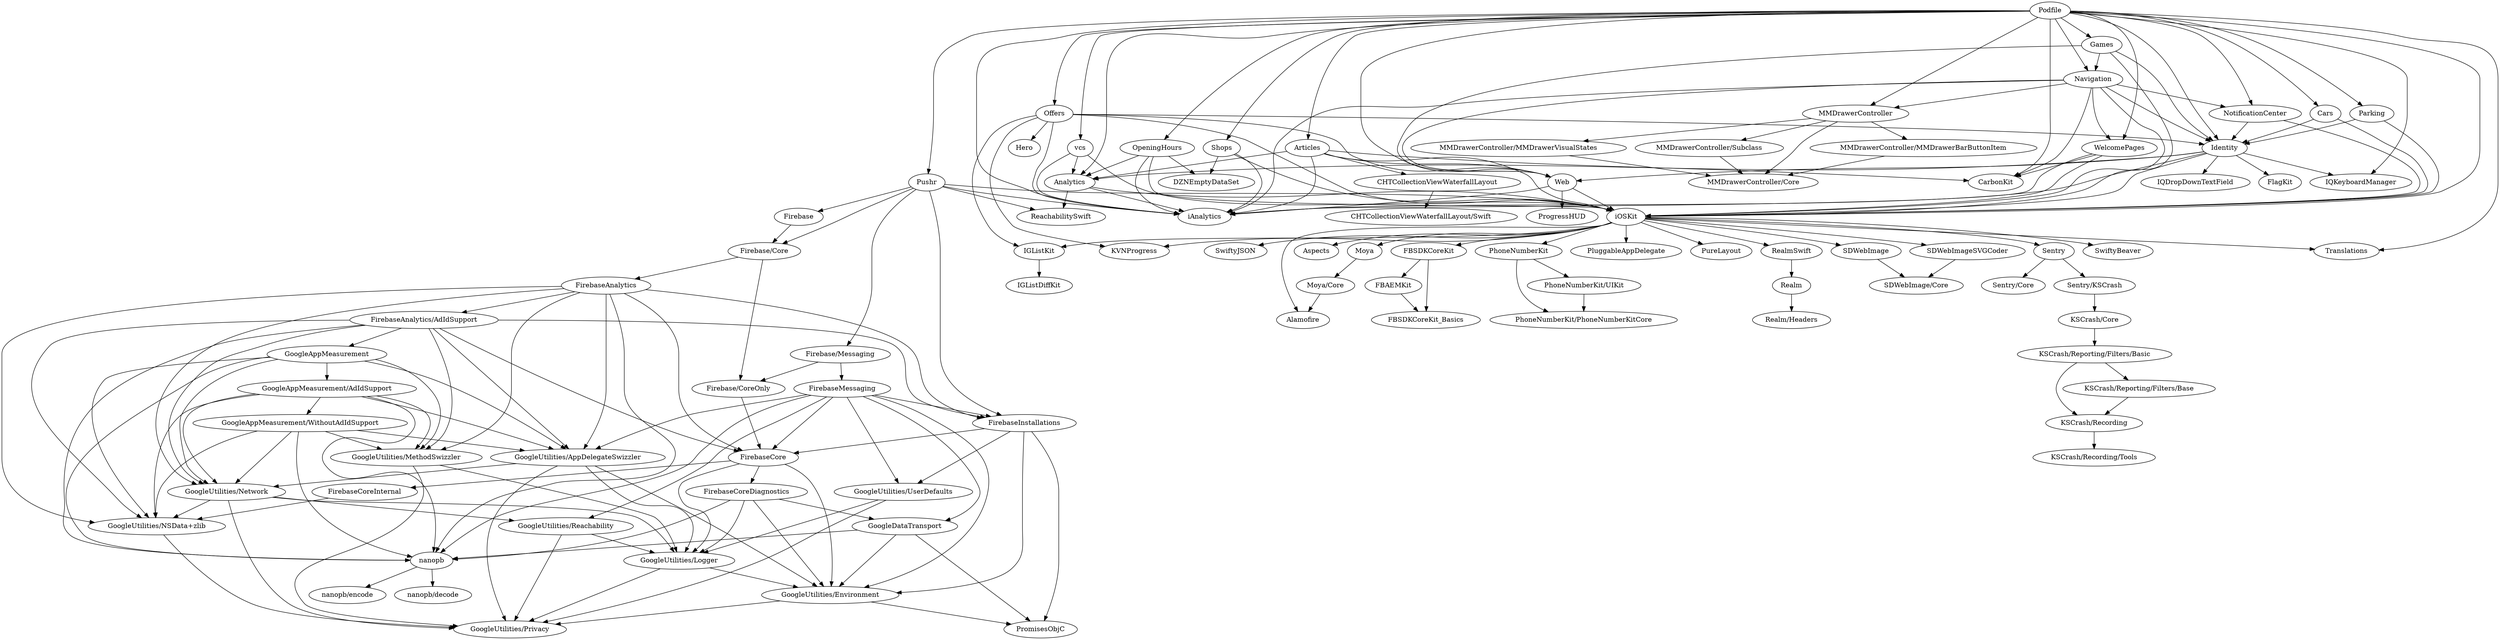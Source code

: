 digraph Podfile {
	graph [bb="0,0,4069.5,1332"];
	node [label="\N"];
	Podfile	[height=0.5,
		label=Podfile,
		pos="2040.5,1314",
		width=1.0426];
	MMDrawerController	[height=0.5,
		label=MMDrawerController,
		pos="1241.5,1098",
		width=2.6064];
	Podfile -> MMDrawerController	[pos="e,1251.3,1116.3 2002.5,1313.5 1880.4,1314.4 1499.4,1313 1390.5,1260 1329.3,1230.2 1280.9,1163.6 1257.3,1126"];
	CarbonKit	[height=0.5,
		label=CarbonKit,
		pos="2165.5,954",
		width=1.3838];
	Podfile -> CarbonKit	[pos="e,2159.2,972.22 2059,1298.1 2086.4,1274.4 2134.5,1225.1 2134.5,1171 2134.5,1171 2134.5,1171 2134.5,1097 2134.5,1056.6 2146.6,1011.3 \
2155.7,982.92"];
	IQKeyboardManager	[height=0.5,
		label=IQKeyboardManager,
		pos="2361.5,954",
		width=2.5069];
	Podfile -> IQKeyboardManager	[pos="e,2370,972.01 2075.6,1307 2166.7,1290.5 2403.5,1241 2403.5,1171 2403.5,1171 2403.5,1171 2403.5,1097 2403.5,1055.7 2386.9,1010.3 \
2374.6,982.22"];
	iOSKit	[height=0.5,
		label=iOSKit,
		pos="1621.5,882",
		width=1.0284];
	Podfile -> iOSKit	[pos="e,1659,882.76 2077.1,1309.1 2182.7,1297 2479.5,1255.3 2479.5,1171 2479.5,1171 2479.5,1171 2479.5,1025 2479.5,984.55 2491.1,962.42 \
2460.5,936 2400.6,884.33 1840.5,882.16 1670.3,882.71"];
	vcs	[height=0.5,
		label=vcs,
		pos="3061.5,1026",
		width=0.75];
	Podfile -> vcs	[pos="e,3062.3,1044.4 2078.4,1313.4 2246.4,1314.9 2917.8,1317 2990.5,1260 3053.6,1210.4 3062.2,1106.2 3062.3,1055.7"];
	Offers	[height=0.5,
		label=Offers,
		pos="667.47,1098",
		width=0.95727];
	Podfile -> Offers	[pos="e,696.71,1107.9 2002.7,1312.3 1896.7,1309.9 1587.6,1299.8 1334.5,1260 1093.2,1222.1 810.46,1141.6 707.52,1111.1"];
	iAnalytics	[height=0.5,
		label=iAnalytics,
		pos="2612.5,882",
		width=1.3553];
	Podfile -> iAnalytics	[pos="e,2659.5,887.38 2078,1311.6 2160.1,1308.1 2361.3,1296.1 2525.5,1260 2646.8,1233.3 2790.5,1295.2 2790.5,1171 2790.5,1171 2790.5,1171 \
2790.5,1097 2790.5,1056.6 2792.7,1044.8 2809.5,1008 2817.8,989.8 2830.1,990.97 2836.5,972 2841.5,956.82 2846.4,948.55 2836.5,936 \
2816.1,910.31 2730,895.79 2670.7,888.67"];
	Analytics	[height=0.5,
		label=Analytics,
		pos="2967.5,954",
		width=1.2843];
	Podfile -> Analytics	[pos="e,2969.3,972.47 2078.3,1312.9 2216.2,1312.2 2691.2,1306.4 2834.5,1260 2905.3,1237 2976.5,1245.5 2976.5,1171 2976.5,1171 2976.5,1171 \
2976.5,1097 2976.5,1057.7 2973,1012.3 2970.4,983.66"];
	Identity	[height=0.5,
		label=Identity,
		pos="1914.5,1026",
		width=1.0994];
	Podfile -> Identity	[pos="e,1921.9,1043.9 2033,1296 2011.9,1248.2 1952.2,1112.5 1926.5,1054.2"];
	WelcomePages	[height=0.5,
		label=WelcomePages,
		pos="2230.5,1026",
		width=1.8956];
	Podfile -> WelcomePages	[pos="e,2228.8,1044.5 2072.4,1304.5 2096.4,1296.6 2128.4,1282.6 2148.5,1260 2201.7,1200.1 2220.9,1103.6 2227.4,1055.8"];
	Web	[height=0.5,
		label=Web,
		pos="1101.5,954",
		width=0.78667];
	Podfile -> Web	[pos="e,1123,966.06 2003,1311.4 1886.7,1306.1 1536.8,1288 1494.5,1260 1388.2,1189.6 1461.4,1081.9 1357.5,1008 1277.1,950.86 1232.8,1000.8 \
1138.5,972 1136.9,971.51 1135.2,970.96 1133.6,970.38"];
	Navigation	[height=0.5,
		label=Navigation,
		pos="1828.5,1170",
		width=1.4406];
	Podfile -> Navigation	[pos="e,1830.5,1188.3 2003.1,1311.3 1963.4,1307.6 1901.2,1296 1862.5,1260 1845.4,1244.2 1836.8,1218.9 1832.6,1199.3"];
	Pushr	[height=0.5,
		label=Pushr,
		pos="3177.5,954",
		width=0.88619];
	Podfile -> Pushr	[pos="e,3171.5,971.81 2078.1,1312.2 2246.8,1308.4 2930.2,1291.2 3020.5,1260 3085.6,1237.5 3147.5,1239.9 3147.5,1171 3147.5,1171 3147.5,\
1171 3147.5,1097 3147.5,1056.5 3159.3,1010.8 3168.1,982.48"];
	Articles	[height=0.5,
		label=Articles,
		pos="1722.5,1026",
		width=1.1137];
	Podfile -> Articles	[pos="e,1690.8,1037.2 2003,1311.2 1952.3,1307.4 1860.6,1295.8 1791.5,1260 1707.7,1216.6 1673.3,1202.4 1635.5,1116 1629.1,1101.3 1627.6,\
1093.9 1635.5,1080 1645.2,1062.6 1663.2,1050.3 1680.3,1041.9"];
	Shops	[height=0.5,
		label=Shops,
		pos="2603.5,1026",
		width=0.92884];
	Podfile -> Shops	[pos="e,2601,1044.4 2078.3,1313.2 2174.9,1312.9 2427.3,1307.5 2493.5,1260 2562.6,1210.3 2589.7,1105.8 2599.1,1055.4"];
	Parking	[height=0.5,
		label=Parking,
		pos="1472.5,1098",
		width=1.0994];
	Podfile -> Parking	[pos="e,1472.6,1116.5 2003,1311.5 1891,1306.5 1563.5,1289.7 1526.5,1260 1486.4,1227.9 1475.8,1164.9 1473.2,1127.9"];
	OpeningHours	[height=0.5,
		label=OpeningHours,
		pos="2883.5,1026",
		width=1.8103];
	Podfile -> OpeningHours	[pos="e,2883.6,1044.4 2078.4,1312.8 2224.5,1311.7 2746.6,1304.6 2804.5,1260 2868.7,1210.5 2881.1,1106.3 2883.2,1055.7"];
	Translations	[height=0.5,
		label=Translations,
		pos="56.469,810",
		width=1.5686];
	Podfile -> Translations	[pos="e,55.053,828.48 2002.9,1312.4 1729,1307.4 49.469,1272.8 49.469,1171 49.469,1171 49.469,1171 49.469,953 49.469,913.69 52.178,868.34 \
54.226,839.67"];
	NotificationCenter	[height=0.5,
		label=NotificationCenter,
		pos="1724.5,1098",
		width=2.2226];
	Podfile -> NotificationCenter	[pos="e,1730.8,1116.3 2003.9,1309.6 1961.2,1304.3 1889.7,1291.2 1836.5,1260 1784.6,1229.6 1751,1164.4 1735.1,1127"];
	Games	[height=0.5,
		label=Games,
		pos="1908.5,1242",
		width=1.0284];
	Podfile -> Games	[pos="e,1932.9,1255.9 2016,1300 1995.4,1289.1 1965.8,1273.4 1942.9,1261.2"];
	Cars	[height=0.5,
		label=Cars,
		pos="2040.5,1098",
		width=0.77245];
	Podfile -> Cars	[pos="e,2040.5,1116.2 2040.5,1295.8 2040.5,1259.1 2040.5,1172.7 2040.5,1127.5"];
	"MMDrawerController/Core"	[height=0.5,
		label="MMDrawerController/Core",
		pos="885.47,954",
		width=3.1751];
	MMDrawerController -> "MMDrawerController/Core"	[pos="e,975.17,965.47 1291.1,1082.3 1309.7,1074.2 1328.8,1061.9 1339.5,1044 1347.7,1030.3 1350.1,1020 1339.5,1008 1339.5,1008 1120,982.38 \
986.24,966.76"];
	"MMDrawerController/MMDrawerBarButtonItem"	[height=0.5,
		label="MMDrawerController/MMDrawerBarButtonItem",
		pos="464.47,1026",
		width=5.4782];
	MMDrawerController -> "MMDrawerController/MMDrawerBarButtonItem"	[pos="e,601.2,1039.3 1157.9,1089.5 1027.6,1077.7 773.94,1054.9 612.2,1040.3"];
	"MMDrawerController/MMDrawerVisualStates"	[height=0.5,
		label="MMDrawerController/MMDrawerVisualStates",
		pos="867.47,1026",
		width=5.2081];
	MMDrawerController -> "MMDrawerController/MMDrawerVisualStates"	[pos="e,950.67,1042.6 1175.9,1084.7 1116.6,1073.6 1028.5,1057.1 961.63,1044.6"];
	"MMDrawerController/Subclass"	[height=0.5,
		label="MMDrawerController/Subclass",
		pos="1201.5,1026",
		width=3.5732];
	MMDrawerController -> "MMDrawerController/Subclass"	[pos="e,1211.2,1044.1 1231.6,1079.7 1227.1,1071.9 1221.8,1062.5 1216.8,1053.8"];
	iOSKit -> Translations	[pos="e,100.37,821.72 1587.1,874.86 1564.1,871.02 1533,866.38 1505.5,864 899.5,811.81 741.55,898.75 137.47,828 129.03,827.01 120.18,825.57 \
111.54,823.95"];
	Alamofire	[height=0.5,
		label=Alamofire,
		pos="1385.5,666",
		width=1.3696];
	iOSKit -> Alamofire	[pos="e,1349.5,678.77 1586.5,875.58 1563.5,872.1 1532.7,867.56 1505.5,864 1436,854.92 1239.1,880.26 1192.5,828 1138.3,767.2 1265.7,709.47 \
1338.7,682.65"];
	Aspects	[height=0.5,
		label=Aspects,
		pos="1614.5,810",
		width=1.1137];
	iOSKit -> Aspects	[pos="e,1616.2,828.1 1619.7,863.7 1619,856.41 1618.1,847.73 1617.3,839.54"];
	FBSDKCoreKit	[height=0.5,
		label=FBSDKCoreKit,
		pos="801.47,810",
		width=1.9525];
	iOSKit -> FBSDKCoreKit	[pos="e,851.41,822.97 1586.8,875.1 1563.8,871.39 1532.9,866.8 1505.5,864 1228.7,835.8 1156.2,865.38 880.47,828 874.56,827.2 868.44,826.2 \
862.33,825.08"];
	IGListKit	[height=0.5,
		label=IGListKit,
		pos="344.47,810",
		width=1.2985];
	iOSKit -> IGListKit	[pos="e,390.14,814.2 1586.8,874.95 1563.8,871.17 1532.9,866.56 1505.5,864 1110.4,827.18 1009.7,848.51 613.47,828 540.33,824.21 456.07,\
818.7 401.63,814.99"];
	KVNProgress	[height=0.5,
		label=KVNProgress,
		pos="209.47,810",
		width=1.7392];
	iOSKit -> KVNProgress	[pos="e,256.02,822.49 1587.1,874.89 1564.1,871.07 1533,866.42 1505.5,864 966.42,816.69 825.65,893.19 288.47,828 281.52,827.16 274.29,826 \
267.13,824.68"];
	Moya	[height=0.5,
		label=Moya,
		pos="1705.5,810",
		width=0.91462];
	iOSKit -> Moya	[pos="e,1688,825.58 1639.3,866.15 1650.9,856.44 1666.4,843.58 1679.4,832.72"];
	PhoneNumberKit	[height=0.5,
		label=PhoneNumberKit,
		pos="2168.5,810",
		width=2.1231];
	iOSKit -> PhoneNumberKit	[pos="e,2113.3,822.73 1657.8,877.86 1736,870.9 1925.8,852.77 2083.5,828 2089.5,827.05 2095.8,825.98 2102,824.84"];
	PluggableAppDelegate	[height=0.5,
		label=PluggableAppDelegate,
		pos="1852.5,810",
		width=2.6775];
	iOSKit -> PluggableAppDelegate	[pos="e,1803.5,825.84 1652.1,871.7 1687.9,860.88 1747.7,842.75 1792.7,829.12"];
	PureLayout	[height=0.5,
		label=PureLayout,
		pos="2020.5,810",
		width=1.4975];
	iOSKit -> PureLayout	[pos="e,1980.6,822.44 1657,876.67 1718.6,868.88 1848.9,851.14 1957.5,828 1961.5,827.15 1965.6,826.2 1969.7,825.19"];
	RealmSwift	[height=0.5,
		label=RealmSwift,
		pos="2318.5,810",
		width=1.5402];
	iOSKit -> RealmSwift	[pos="e,2278.1,822.7 1658.4,880.12 1756.2,877.31 2029.6,866.36 2253.5,828 2257.9,827.25 2262.4,826.34 2266.9,825.34"];
	SDWebImage	[height=0.5,
		label=SDWebImage,
		pos="1492.5,810",
		width=1.7676];
	iOSKit -> SDWebImage	[pos="e,1520.8,826.37 1597.5,868 1578.8,857.83 1552.3,843.49 1530.7,831.73"];
	SDWebImageSVGCoder	[height=0.5,
		label=SDWebImageSVGCoder,
		pos="1306.5,810",
		width=2.905];
	iOSKit -> SDWebImageSVGCoder	[pos="e,1368.8,824.86 1588.4,873.64 1539.2,862.72 1445.8,841.96 1380,827.33"];
	Sentry	[height=0.5,
		label=Sentry,
		pos="657.47,810",
		width=0.97149];
	iOSKit -> Sentry	[pos="e,686.97,820.11 1586.8,875 1563.8,871.24 1532.9,866.64 1505.5,864 1158.7,830.7 1066.9,880.36 722.47,828 714.47,826.78 706.04,824.98 \
698,823"];
	SwiftyBeaver	[height=0.5,
		label=SwiftyBeaver,
		pos="951.47,810",
		width=1.7108];
	iOSKit -> SwiftyBeaver	[pos="e,995.94,822.8 1586.8,875.26 1563.8,871.61 1532.9,867.03 1505.5,864 1291.5,840.38 1235.2,861.17 1022.5,828 1017.5,827.22 1012.3,\
826.27 1007.2,825.22"];
	SwiftyJSON	[height=0.5,
		label=SwiftyJSON,
		pos="1088.5,810",
		width=1.597];
	iOSKit -> SwiftyJSON	[pos="e,1131.5,822.25 1586.5,875.49 1563.5,871.96 1532.7,867.41 1505.5,864 1352.1,844.79 1311.9,854.06 1159.5,828 1153.9,827.05 1148.1,\
825.92 1142.4,824.69"];
	vcs -> iOSKit	[pos="e,1658.7,883.3 3059.4,1007.8 3055.8,986.89 3046.5,952.33 3022.5,936 2965.5,897.18 1911,885.55 1670.2,883.4"];
	vcs -> iAnalytics	[pos="e,2660.8,884.74 3075.1,1010 3090.9,990.75 3112.5,957.28 3093.5,936 3065.8,905.12 2794.9,890.35 2672.2,885.21"];
	vcs -> Analytics	[pos="e,2988,970.3 3043.8,1011.8 3030.7,1002.1 3012.5,988.5 2997.1,977.08"];
	Offers -> iOSKit	[pos="e,1586.8,888.98 633,1095.1 538.92,1089.6 283.11,1072 258.47,1044 247.91,1032 247.99,1020.1 258.47,1008 340.12,913.85 1381.4,912.07 \
1505.5,900 1528.6,897.75 1554.2,894.12 1575.5,890.79"];
	Offers -> iAnalytics	[pos="e,2563.8,884.28 702.3,1097.1 804.11,1096.7 1109.7,1091.5 1357.5,1044 1516.1,1013.6 1545.6,964.92 1704.5,936 1868.1,906.22 2377.2,\
889.57 2552.5,884.6"];
	Offers -> Identity	[pos="e,1876.9,1032.2 702.11,1095.7 865.02,1089.3 1556.1,1061.9 1771.5,1044 1802.9,1041.4 1838,1037.2 1865.6,1033.7"];
	Offers -> Web	[pos="e,1123,966.01 701.85,1095.6 835.94,1089.8 1317.6,1067.7 1339.5,1044 1350.3,1032.2 1349.7,1020.3 1339.5,1008 1281.2,938.4 1225.1,\
999.16 1138.5,972 1136.9,971.5 1135.2,970.94 1133.6,970.35"];
	Hero	[height=0.5,
		label=Hero,
		pos="182.47,1026",
		width=0.8151];
	Offers -> Hero	[pos="e,205.77,1037.5 632.82,1095.9 557.56,1092.7 374,1081.6 225.47,1044 222.51,1043.3 219.48,1042.3 216.46,1041.4"];
	Offers -> IGListKit	[pos="e,316.39,824.74 632.89,1096.1 521.48,1093 177.25,1080.3 144.47,1044 74.057,966.09 230.42,870.12 306.26,830.02"];
	Offers -> KVNProgress	[pos="e,193.23,827.57 632.72,1096.3 518.15,1093.5 157.74,1081.8 123.47,1044 67.806,982.65 144.12,882.16 185.68,835.82"];
	Analytics -> iOSKit	[pos="e,1658.9,882.83 2927.1,944.79 2909.5,941.52 2888.5,938.05 2869.5,936 2404.6,886.03 1837.7,882.63 1670.2,882.81"];
	Analytics -> iAnalytics	[pos="e,2657.2,889.64 2931.8,942.26 2923.8,940.04 2915.4,937.83 2907.5,936 2824.8,916.92 2727.8,900.65 2668.3,891.35"];
	ReachabilitySwift	[height=0.5,
		label=ReachabilitySwift,
		pos="3003.5,882",
		width=2.1515];
	Analytics -> ReachabilitySwift	[pos="e,2994.6,900.28 2976.2,936.05 2980.1,928.35 2984.9,919.03 2989.4,910.36"];
	Identity -> IQKeyboardManager	[pos="e,2292,965.88 1951.4,1019.2 2023.3,1008 2183.2,982.92 2280.7,967.64"];
	Identity -> iOSKit	[pos="e,1637.9,898.56 1881.1,1016 1826.1,1001.1 1722.3,972.98 1720.5,972 1712,967.38 1672.5,930.94 1646,906.15"];
	Identity -> iAnalytics	[pos="e,2563.3,882.7 1941.7,1012.7 1965.2,1002 2000.2,986.1 2030.5,972 2064.4,956.23 2070.5,946.09 2106.5,936 2263,892.12 2455.9,883.94 \
2552.1,882.81"];
	Identity -> Analytics	[pos="e,2924.8,961.38 1953.4,1022 2000.7,1018.4 2082.9,1012.4 2153.5,1008 2456.9,989.22 2533.7,999.58 2836.5,972 2861.9,969.68 2890,966.17 \
2913.6,962.94"];
	Identity -> Web	[pos="e,1122.5,966.3 1876.9,1019.9 1848.1,1016.1 1807.3,1011.1 1771.5,1008 1490.8,983.36 1411.9,1040 1138.5,972 1136.7,971.56 1134.9,971.04 \
1133.2,970.46"];
	FlagKit	[height=0.5,
		label=FlagKit,
		pos="1768.5,954",
		width=1.0852];
	Identity -> FlagKit	[pos="e,1794.7,967.58 1888,1012.3 1864.8,1001.2 1830.7,984.84 1804.9,972.45"];
	IQDropDownTextField	[height=0.5,
		label=IQDropDownTextField,
		pos="1923.5,954",
		width=2.7202];
	Identity -> IQDropDownTextField	[pos="e,1921.3,972.1 1916.7,1007.7 1917.6,1000.3 1918.8,991.52 1919.8,983.25"];
	WelcomePages -> CarbonKit	[pos="e,2180.6,971.31 2214.7,1008.1 2206.8,999.5 2197,988.97 2188.3,979.56"];
	WelcomePages -> iOSKit	[pos="e,1658.6,883.52 2235.2,1007.6 2239.5,987.49 2242.8,954.69 2224.5,936 2185.9,896.66 1806.1,886.21 1669.8,883.71"];
	WelcomePages -> iAnalytics	[pos="e,2590.9,898.5 2289.1,1016.5 2336.5,1008.5 2404.3,994.31 2460.5,972 2504.9,954.35 2551.7,925.07 2581.5,904.94"];
	Web -> iOSKit	[pos="e,1586.5,888.57 1122.9,941.69 1127.9,939.47 1133.3,937.4 1138.5,936 1296.7,893.2 1342.8,919.89 1505.5,900 1528.5,897.19 1554,893.51 \
1575.2,890.3"];
	Web -> iAnalytics	[pos="e,2563.5,883.62 1122.5,941.62 1127.6,939.35 1133.1,937.27 1138.5,936 1277.3,903 2292.3,887.28 2552,883.77"];
	ProgressHUD	[height=0.5,
		label=ProgressHUD,
		pos="1073.5,882",
		width=1.7392];
	Web -> ProgressHUD	[pos="e,1080.4,900.28 1094.7,936.05 1091.7,928.52 1088,919.44 1084.6,910.94"];
	Navigation -> MMDrawerController	[pos="e,1319.5,1108.3 1779.9,1163.2 1681.3,1151.5 1456.4,1124.6 1330.7,1109.6"];
	Navigation -> CarbonKit	[pos="e,2149.4,971.11 1877.8,1164 1941.5,1156.7 2047.8,1141 2077.5,1116 2117,1082.7 2093.8,1052.3 2120.5,1008 2126.5,998.02 2134.3,988.03 \
2141.8,979.46"];
	Navigation -> iOSKit	[pos="e,1622.2,900.2 1827.4,1151.8 1825.9,1133.5 1822.2,1104 1813.5,1080 1800.9,1045.2 1800.6,1030.9 1771.5,1008 1727,973.12 1689.8,1011.6 \
1649.5,972 1633.3,956.11 1626.4,931 1623.5,911.49"];
	Navigation -> iAnalytics	[pos="e,2597,899.29 1878.4,1164.4 1943,1157.6 2058.7,1142.8 2154.5,1116 2318.4,1070.1 2364.2,1060.8 2509.5,972 2539.3,953.74 2569.1,926.82 \
2588.9,907.38"];
	Navigation -> Identity	[pos="e,1904.3,1043.7 1838.8,1151.9 1853.6,1127.4 1881,1082.3 1898.4,1053.5"];
	Navigation -> WelcomePages	[pos="e,2213.4,1043.7 1879.6,1166.3 1937.7,1161.7 2034.4,1149.3 2110.5,1116 2146.6,1100.2 2182.1,1071.9 2205,1051.4"];
	Navigation -> Web	[pos="e,1122.5,966.21 1777,1167.2 1734.3,1163.1 1674.4,1150.9 1635.5,1116 1597,1081.5 1634,1038.7 1592.5,1008 1511,947.93 1236.4,997.52 \
1138.5,972 1136.7,971.54 1134.9,971.01 1133.2,970.42"];
	Navigation -> NotificationCenter	[pos="e,1748.9,1115.5 1805.4,1153.5 1791.5,1144.1 1773.6,1132.1 1758.2,1121.7"];
	Pushr -> iOSKit	[pos="e,1658.7,883.51 3148.5,945.92 3132.4,942.29 3111.9,938.19 3093.5,936 2808.4,902.26 1891.4,886.94 1669.9,883.68"];
	Pushr -> iAnalytics	[pos="e,2661.4,883.9 3152.5,942.48 3145.8,940 3138.4,937.62 3131.5,936 2968.5,898.2 2770.4,887.35 2672.8,884.25"];
	Pushr -> ReachabilitySwift	[pos="e,3041,898.1 3152.2,942.82 3125.9,932.26 3084.2,915.49 3051.7,902.39"];
	Firebase	[height=0.5,
		label=Firebase,
		pos="3177.5,882",
		width=1.1705];
	Pushr -> Firebase	[pos="e,3177.5,900.1 3177.5,935.7 3177.5,928.41 3177.5,919.73 3177.5,911.54"];
	"Firebase/Core"	[height=0.5,
		label="Firebase/Core",
		pos="3247.5,810",
		width=1.7392];
	Pushr -> "Firebase/Core"	[pos="e,3246.6,828.36 3195.5,938.88 3206.6,929.13 3220.4,915.22 3228.5,900 3238.4,881.32 3243.1,857.83 3245.4,839.68"];
	"Firebase/Messaging"	[height=0.5,
		label="Firebase/Messaging",
		pos="3701.5,594",
		width=2.3647];
	Pushr -> "Firebase/Messaging"	[pos="e,3738.8,610.47 3209.6,953.19 3343.7,953.11 3852.5,944.08 3852.5,811 3852.5,811 3852.5,811 3852.5,737 3852.5,679.36 3793.4,638.27 \
3749.1,615.57"];
	FirebaseInstallations	[height=0.5,
		label=FirebaseInstallations,
		pos="3890.5,450",
		width=2.4216];
	Pushr -> FirebaseInstallations	[pos="e,3890.5,468.49 3209.7,953.09 3321.7,952.99 3692.8,948.87 3799.5,900 3850.9,876.43 3890.5,867.57 3890.5,811 3890.5,811 3890.5,811 \
3890.5,593 3890.5,553.74 3890.5,508.38 3890.5,479.69"];
	Articles -> CarbonKit	[pos="e,2120.5,962.1 1759.9,1019.1 1837.7,1006.8 2017.4,978.39 2109.3,963.88"];
	Articles -> iOSKit	[pos="e,1603.4,897.81 1690.7,1014.7 1648,1000.8 1577,977.01 1573.5,972 1558.5,950.73 1576.9,924.24 1595.2,905.71"];
	Articles -> iAnalytics	[pos="e,2563.8,884.06 1715.8,1008.1 1709.2,988.09 1702.5,955.12 1720.5,936 1749,905.71 2356.6,888.96 2552.3,884.33"];
	Articles -> Analytics	[pos="e,2924.8,961.55 1760.3,1019.6 1789.1,1015.8 1829.7,1010.8 1865.5,1008 2296,974.48 2406.1,1007.8 2836.5,972 2861.9,969.88 2890,966.39 \
2913.6,963.13"];
	Articles -> Web	[pos="e,1122.5,966.23 1686.8,1017.5 1669.8,1014.1 1649.2,1010.4 1630.5,1008 1413,980.04 1350.8,1026.6 1138.5,972 1136.7,971.55 1134.9,\
971.02 1133.2,970.43"];
	CHTCollectionViewWaterfallLayout	[height=0.5,
		label=CHTCollectionViewWaterfallLayout,
		pos="1296.5,954",
		width=4.1276];
	Articles -> CHTCollectionViewWaterfallLayout	[pos="e,1386.6,968.67 1686.2,1018.1 1669.3,1014.9 1648.9,1011.2 1630.5,1008 1552.5,994.62 1464.1,980.64 1397.9,970.41"];
	Shops -> iOSKit	[pos="e,1658.6,883.92 2590.1,1009.3 2571.1,988.26 2534,951.74 2493.5,936 2416.7,906.17 1842.1,888.8 1670,884.22"];
	Shops -> iAnalytics	[pos="e,2611.6,900.4 2604.9,1007.8 2605.7,997.45 2606.7,983.97 2607.5,972 2608.8,951.9 2610.1,929.22 2611,911.79"];
	DZNEmptyDataSet	[height=0.5,
		label=DZNEmptyDataSet,
		pos="2743.5,954",
		width=2.3363];
	Shops -> DZNEmptyDataSet	[pos="e,2711.3,971.07 2627.5,1013 2647.8,1002.8 2677.2,988.13 2701.4,976.06"];
	Parking -> iOSKit	[pos="e,1586.5,888.72 1457.5,1081 1437.1,1060.2 1398.3,1024.8 1357.5,1008 1233.5,956.96 973.59,1034.6 1064.5,936 1097.8,899.85 1456.6,\
905.57 1505.5,900 1528.5,897.37 1554,893.72 1575.2,890.47"];
	Parking -> Identity	[pos="e,1877.3,1032.9 1509.4,1091.2 1589.1,1078.5 1777.2,1048.7 1866.2,1034.6"];
	OpeningHours -> iOSKit	[pos="e,1658.8,883.59 2879.8,1007.7 2874.4,986.72 2861.9,952.07 2836.5,936 2786.4,904.33 1890.8,887.46 1670.2,883.78"];
	OpeningHours -> iAnalytics	[pos="e,2660.5,885.7 2942.4,1018.1 2971.7,1011.4 3004.4,998.16 3022.5,972 3031.5,958.82 3033,948.02 3022.5,936 2999.7,910.09 2779.9,893.21 \
2671.9,886.4"];
	OpeningHours -> Analytics	[pos="e,2948.6,970.75 2903.4,1008.4 2914.3,999.33 2928,987.93 2939.9,978"];
	OpeningHours -> DZNEmptyDataSet	[pos="e,2775.2,970.89 2853.1,1009.8 2833.3,999.93 2807.3,986.9 2785.5,976.03"];
	NotificationCenter -> iOSKit	[pos="e,1599.3,896.75 1709,1079.9 1691.2,1060.8 1660.6,1029.9 1630.5,1008 1603.4,988.35 1581.5,1000.7 1564.5,972 1556.3,958.24 1558.1,\
950.67 1564.5,936 1570,923.35 1580.2,912.36 1590.4,903.72"];
	NotificationCenter -> Identity	[pos="e,1884.5,1038 1764.8,1082.2 1797,1070.3 1841.9,1053.7 1874.1,1041.9"];
	Games -> iOSKit	[pos="e,1630.1,899.64 1906.6,1223.8 1904.1,1205.4 1899.1,1175.9 1889.5,1152 1861.4,1082.2 1860.3,1053.6 1800.5,1008 1755.2,973.48 1722.9,\
1006.3 1677.5,972 1666.2,963.46 1648,932.55 1635.4,909.55"];
	Games -> Identity	[pos="e,1917.7,1044.1 1914.1,1224 1917.3,1213.7 1920.9,1200.3 1922.5,1188 1928.7,1140.4 1926.1,1127.9 1922.5,1080 1921.9,1072 1920.8,1063.4 \
1919.6,1055.4"];
	Games -> Web	[pos="e,1123,966.16 1879.1,1230.7 1850.4,1220.4 1805.6,1204 1767.5,1188 1697.4,1158.6 1680.8,1149.2 1612.5,1116 1517.4,1069.7 1501.4,1039.6 \
1400.5,1008 1288.3,972.83 1251.3,1004.9 1138.5,972 1136.9,971.53 1135.2,971 1133.6,970.43"];
	Games -> Navigation	[pos="e,1846.9,1187.1 1891.1,1225.8 1880.7,1216.7 1867.3,1204.9 1855.5,1194.7"];
	Cars -> iOSKit	[pos="e,1658.3,885.13 2045.6,1080 2054.3,1047.3 2067.5,975.58 2030.5,936 2006.1,909.97 1772.3,892.38 1669.5,885.84"];
	Cars -> Identity	[pos="e,1938.9,1040.6 2019.9,1085.6 2000.7,1074.9 1971.6,1058.7 1948.8,1046.1"];
	"CHTCollectionViewWaterfallLayout/Swift"	[height=0.5,
		label="CHTCollectionViewWaterfallLayout/Swift",
		pos="1325.5,882",
		width=4.7532];
	CHTCollectionViewWaterfallLayout -> "CHTCollectionViewWaterfallLayout/Swift"	[pos="e,1318.4,900.1 1303.6,935.7 1306.8,928.15 1310.5,919.12 1314,910.68"];
	FBAEMKit	[height=0.5,
		label=FBAEMKit,
		pos="801.47,738",
		width=1.5259];
	FBSDKCoreKit_Basics	[height=0.5,
		label=FBSDKCoreKit_Basics,
		pos="862.47,666",
		width=2.7486];
	FBAEMKit -> FBSDKCoreKit_Basics	[pos="e,847.69,683.96 815.93,720.41 823.19,712.08 832.15,701.8 840.26,692.49"];
	FBSDKCoreKit -> FBAEMKit	[pos="e,801.47,756.1 801.47,791.7 801.47,784.41 801.47,775.73 801.47,767.54"];
	FBSDKCoreKit -> FBSDKCoreKit_Basics	[pos="e,867.53,684.33 830.23,793.28 843.58,784.29 858.1,771.67 865.47,756 874.32,737.18 873.04,713.56 869.83,695.38"];
	Firebase -> "Firebase/Core"	[pos="e,3230.7,827.8 3193.4,865.12 3202.1,856.42 3213,845.45 3222.8,835.66"];
	"Firebase/CoreOnly"	[height=0.5,
		label="Firebase/CoreOnly",
		pos="3521.5,522",
		width=2.251];
	"Firebase/Core" -> "Firebase/CoreOnly"	[pos="e,3513.9,540.36 3274.3,793.48 3291.5,783.27 3314.1,769.38 3333.5,756 3376.4,726.25 3391.9,723.21 3426.5,684 3463.3,642.26 3493.4,\
584.22 3509.3,550.43"];
	FirebaseAnalytics	[height=0.5,
		label=FirebaseAnalytics,
		pos="3247.5,738",
		width=2.1515];
	"Firebase/Core" -> FirebaseAnalytics	[pos="e,3247.5,756.1 3247.5,791.7 3247.5,784.41 3247.5,775.73 3247.5,767.54"];
	FirebaseCore	[height=0.5,
		label=FirebaseCore,
		pos="3606.5,378",
		width=1.6681];
	"Firebase/CoreOnly" -> FirebaseCore	[pos="e,3596.2,396.19 3531.7,503.87 3546.3,479.56 3573.1,434.82 3590.3,406.01"];
	FirebaseAnalytics -> FirebaseCore	[pos="e,3562,390.26 3288.7,722.34 3337.6,702 3412.5,660.19 3412.5,595 3412.5,595 3412.5,595 3412.5,521 3412.5,451.79 3493.9,412.66 3551.2,\
393.68"];
	"FirebaseAnalytics/AdIdSupport"	[height=0.5,
		label="FirebaseAnalytics/AdIdSupport",
		pos="3104.5,666",
		width=3.559];
	FirebaseAnalytics -> "FirebaseAnalytics/AdIdSupport"	[pos="e,3138.7,683.76 3215.4,721.29 3195.8,711.7 3170.4,699.29 3148.9,688.75"];
	FirebaseAnalytics -> FirebaseInstallations	[pos="e,3885.3,468.24 3317.2,729.82 3452.6,714.6 3744.9,675.23 3821.5,612 3842.8,594.38 3868.7,520.47 3881.8,479.19"];
	"GoogleUtilities/AppDelegateSwizzler"	[height=0.5,
		label="GoogleUtilities/AppDelegateSwizzler",
		pos="3057.5,378",
		width=4.1987];
	FirebaseAnalytics -> "GoogleUtilities/AppDelegateSwizzler"	[pos="e,3074.6,396.26 3248.8,719.79 3249.7,701.49 3249.4,671.96 3241.5,648 3208.1,547.03 3124.5,449.31 3082.5,404.5"];
	"GoogleUtilities/MethodSwizzler"	[height=0.5,
		label="GoogleUtilities/MethodSwizzler",
		pos="3358.5,378",
		width=3.6585];
	FirebaseAnalytics -> "GoogleUtilities/MethodSwizzler"	[pos="e,3345.7,396.38 3258,719.79 3273,693.77 3298.5,642.41 3298.5,595 3298.5,595 3298.5,595 3298.5,521 3298.5,478.1 3322,433.24 3339.6,\
405.7"];
	"GoogleUtilities/Network"	[height=0.5,
		label="GoogleUtilities/Network",
		pos="2801.5,306",
		width=2.8481];
	FirebaseAnalytics -> "GoogleUtilities/Network"	[pos="e,2808.5,324.13 3173.5,732.2 3100.5,725.9 2996,712.16 2967.5,684 2886.2,603.71 2983.1,524.86 2916.5,432 2897.9,406.11 2877.1,418.41 \
2854.5,396 2836.6,378.35 2822.5,353.48 2813.3,334.52"];
	"GoogleUtilities/NSData+zlib"	[height=0.5,
		label="GoogleUtilities/NSData+zlib",
		pos="2523.5,234",
		width=3.3031];
	FirebaseAnalytics -> "GoogleUtilities/NSData+zlib"	[pos="e,2422.7,243.87 3170.7,734.8 2927,726.81 2186.5,694.37 2186.5,595 2186.5,595 2186.5,595 2186.5,521 2186.5,402.63 2221.8,360.32 2315.5,\
288 2343.1,266.68 2378.3,253.87 2411.9,246.19"];
	nanopb	[height=0.5,
		label=nanopb,
		pos="2357.5,162",
		width=1.0568];
	FirebaseAnalytics -> nanopb	[pos="e,2323,169.83 3170.6,735.28 2955.5,730.12 2357.1,713.27 2273.5,684 2209.1,661.48 2148.5,663.2 2148.5,595 2148.5,595 2148.5,595 2148.5,\
305 2148.5,226.54 2250.5,188.4 2312,172.54"];
	FirebaseCoreDiagnostics	[height=0.5,
		label=FirebaseCoreDiagnostics,
		pos="3529.5,306",
		width=2.8766];
	FirebaseCore -> FirebaseCoreDiagnostics	[pos="e,3548.1,323.96 3588.2,360.41 3578.8,351.82 3567,341.16 3556.6,331.63"];
	FirebaseCoreInternal	[height=0.5,
		label=FirebaseCoreInternal,
		pos="3010.5,306",
		width=2.4643];
	FirebaseCore -> FirebaseCoreInternal	[pos="e,3089.8,314.38 3555.1,368.31 3537.5,365.47 3517.6,362.43 3499.5,360 3360.9,341.49 3199.5,324.97 3101.2,315.47"];
	"GoogleUtilities/Environment"	[height=0.5,
		label="GoogleUtilities/Environment",
		pos="3558.5,90",
		width=3.3031];
	FirebaseCore -> "GoogleUtilities/Environment"	[pos="e,3555.7,108.24 3622.2,360.24 3637.4,341.82 3656.4,311.69 3642.5,288 3625.7,259.55 3595.9,279.42 3577.5,252 3550.7,212.07 3551.2,\
153.73 3554.5,119.33"];
	"GoogleUtilities/Logger"	[height=0.5,
		label="GoogleUtilities/Logger",
		pos="3277.5,162",
		width=2.6917];
	FirebaseCore -> "GoogleUtilities/Logger"	[pos="e,3291.3,180.14 3561.2,365.83 3509,352.73 3428.8,331.82 3416.5,324 3401.8,314.69 3333.6,232.06 3298.5,188.94"];
	"Firebase/Messaging" -> "Firebase/CoreOnly"	[pos="e,3560.6,538.21 3662,577.64 3635.3,567.25 3599.8,553.46 3571.2,542.33"];
	FirebaseMessaging	[height=0.5,
		label=FirebaseMessaging,
		pos="3703.5,522",
		width=2.2937];
	"Firebase/Messaging" -> FirebaseMessaging	[pos="e,3703,540.1 3702,575.7 3702.2,568.41 3702.4,559.73 3702.7,551.54"];
	FirebaseMessaging -> FirebaseCore	[pos="e,3617.9,395.75 3691.8,503.87 3675,479.33 3644,433.94 3624.3,405.17"];
	FirebaseMessaging -> FirebaseInstallations	[pos="e,3849.8,466.23 3743.6,505.98 3771.5,495.54 3808.9,481.52 3839,470.25"];
	FirebaseMessaging -> "GoogleUtilities/AppDelegateSwizzler"	[pos="e,3127.4,394.37 3646.7,508.52 3531.7,483.25 3270.9,425.92 3138.3,396.76"];
	FirebaseMessaging -> nanopb	[pos="e,2364.2,179.91 3645.3,508.88 3634.1,506.94 3622.5,505.19 3611.5,504 3550.6,497.42 2561.4,500.48 2509.5,468 2463.5,439.22 2418.8,\
301 2395.5,252 2385.8,231.62 2375.8,208.12 2368.5,190.39"];
	FirebaseMessaging -> "GoogleUtilities/Environment"	[pos="e,3616.4,106.12 3706.7,503.73 3715.5,456.87 3740.6,328.13 3756.5,288 3763.3,270.77 3772.6,269.88 3777.5,252 3781.6,236.55 3785.5,\
229.84 3777.5,216 3745.4,160.69 3678.6,127.79 3627.1,109.75"];
	GoogleDataTransport	[height=0.5,
		label=GoogleDataTransport,
		pos="3677.5,234",
		width=2.5353];
	FirebaseMessaging -> GoogleDataTransport	[pos="e,3679,252.23 3701.9,503.54 3697.5,455.76 3685.4,322.51 3680.1,263.61"];
	"GoogleUtilities/UserDefaults"	[height=0.5,
		label="GoogleUtilities/UserDefaults",
		pos="3884.5,306",
		width=3.3031];
	FirebaseMessaging -> "GoogleUtilities/UserDefaults"	[pos="e,3870.7,324.13 3719.2,503.99 3728.7,493.68 3740.9,480.21 3751.5,468 3792.1,421.08 3837.8,364.96 3863.7,332.89"];
	"GoogleUtilities/Reachability"	[height=0.5,
		label="GoogleUtilities/Reachability",
		pos="3138.5,234",
		width=3.2462];
	FirebaseMessaging -> "GoogleUtilities/Reachability"	[pos="e,3179.8,251.27 3679.7,504.41 3646.9,481.2 3586.2,437.23 3537.5,396 3519.7,380.98 3519.6,371.64 3499.5,360 3450.9,331.94 3431.7,\
341.76 3378.5,324 3313,302.16 3238.7,274.07 3190.3,255.35"];
	"FirebaseAnalytics/AdIdSupport" -> FirebaseCore	[pos="e,3552.6,386.35 3124.8,648.07 3186.2,597.06 3367.5,447.32 3398.5,432 3443.6,409.66 3499,396.13 3541.3,388.35"];
	"FirebaseAnalytics/AdIdSupport" -> FirebaseInstallations	[pos="e,3870.5,467.83 3230.6,662.48 3417.5,657.67 3751.2,644.59 3795.5,612 3837.1,581.39 3810.3,547.29 3838.5,504 3845.1,493.87 3853.8,\
484.06 3862.2,475.68"];
	"FirebaseAnalytics/AdIdSupport" -> "GoogleUtilities/AppDelegateSwizzler"	[pos="e,3068.5,396.44 3105.2,647.64 3106.4,608.37 3106.8,510.07 3084.5,432 3082,423.3 3078,414.35 3073.9,406.34"];
	"FirebaseAnalytics/AdIdSupport" -> "GoogleUtilities/MethodSwizzler"	[pos="e,3331,395.89 3115.2,647.84 3141,607.31 3210.1,503.68 3284.5,432 3295.7,421.16 3309.3,410.79 3321.7,402.15"];
	"FirebaseAnalytics/AdIdSupport" -> "GoogleUtilities/Network"	[pos="e,2817.9,323.9 3102.3,647.57 3096,604.59 3074,492.63 3008.5,432 2970.4,396.77 2942.2,422.25 2897.5,396 2881.9,386.88 2848.8,354.93 \
2825.9,331.92"];
	"FirebaseAnalytics/AdIdSupport" -> "GoogleUtilities/NSData+zlib"	[pos="e,2453.2,248.87 2993.5,656.77 2773,638.91 2300.5,592.54 2300.5,523 2300.5,523 2300.5,523 2300.5,377 2300.5,307.47 2378.6,270.51 \
2442.3,251.91"];
	"FirebaseAnalytics/AdIdSupport" -> nanopb	[pos="e,2329.8,174.85 2976.4,664.59 2801.7,662.46 2498.5,652.77 2396.5,612 2314.2,579.1 2290.7,550.57 2258.5,468 2246.7,437.91 2250.7,\
428.23 2248.5,396 2242.9,315.36 2224,279.13 2274.5,216 2286.5,200.99 2303.9,188.95 2319.7,180.16"];
	GoogleAppMeasurement	[height=0.5,
		label=GoogleAppMeasurement,
		pos="2738.5,594",
		width=2.9192];
	"FirebaseAnalytics/AdIdSupport" -> GoogleAppMeasurement	[pos="e,2806.7,608.05 3030.8,650.92 2969.1,639.11 2881.1,622.29 2817.8,610.18"];
	FirebaseInstallations -> FirebaseCore	[pos="e,3651.8,390.18 3836,435.59 3786.3,423.33 3713.1,405.29 3662.8,392.89"];
	FirebaseInstallations -> "GoogleUtilities/Environment"	[pos="e,3668.5,97.128 3919.2,432.58 3963.2,405.18 4039.3,347.26 4012.5,288 3972.5,199.64 3935.8,186.25 3848.5,144 3796.3,118.77 3733.6,\
105.48 3679.8,98.52"];
	FirebaseInstallations -> "GoogleUtilities/UserDefaults"	[pos="e,3885.2,324.11 3889.7,431.59 3888.7,407.61 3886.9,364.14 3885.7,335.42"];
	PromisesObjC	[height=0.5,
		label=PromisesObjC,
		pos="3796.5,18",
		width=1.8103];
	FirebaseInstallations -> PromisesObjC	[pos="e,3858.1,24.162 3937.5,434.52 3990.5,414.93 4069.5,374.43 4069.5,307 4069.5,307 4069.5,307 4069.5,161 4069.5,70.56 3950.1,37.637 \
3869.2,25.71"];
	"GoogleUtilities/AppDelegateSwizzler" -> "GoogleUtilities/Network"	[pos="e,2855.3,321.71 2999.1,361.03 2959.5,350.2 2907.1,335.88 2866.2,324.7"];
	"GoogleUtilities/AppDelegateSwizzler" -> "GoogleUtilities/Environment"	[pos="e,3538.6,108 3121.1,361.33 3152.5,352.42 3190.4,339.85 3222.5,324 3345.5,263.28 3474.2,161.46 3530,115.19"];
	"GoogleUtilities/AppDelegateSwizzler" -> "GoogleUtilities/Logger"	[pos="e,3279.1,180.26 3108.2,360.71 3156.6,342.36 3227.5,307.6 3264.5,252 3276.2,234.29 3279.2,210.24 3279.3,191.6"];
	"GoogleUtilities/Privacy"	[height=0.5,
		label="GoogleUtilities/Privacy",
		pos="3039.5,18",
		width=2.7344];
	"GoogleUtilities/AppDelegateSwizzler" -> "GoogleUtilities/Privacy"	[pos="e,3011.8,35.566 3079.3,359.79 3100.2,341.25 3126.1,311.26 3108.5,288 3072.5,240.59 3015.5,299.41 2979.5,252 2931.1,188.28 2946.6,\
144.93 2979.5,72 2984.6,60.553 2993.6,50.585 3003.1,42.478"];
	"GoogleUtilities/MethodSwizzler" -> "GoogleUtilities/Logger"	[pos="e,3284,180.23 3352,359.85 3338,322.99 3305.1,235.92 3288.1,190.96"];
	"GoogleUtilities/MethodSwizzler" -> "GoogleUtilities/Privacy"	[pos="e,3030.2,36.244 3317.5,360.54 3271.1,342.12 3193.3,311.74 3125.5,288 3075.7,270.59 3043.6,294.55 3012.5,252 2967.3,190.21 3003,93.575 \
3025.2,46.553"];
	"GoogleUtilities/Network" -> "GoogleUtilities/NSData+zlib"	[pos="e,2582.7,249.92 2744.5,290.67 2700.9,279.67 2640.3,264.43 2593.7,252.67"];
	"GoogleUtilities/Network" -> "GoogleUtilities/Logger"	[pos="e,3202.8,173.8 2834.7,288.51 2875.6,268.78 2947.7,235.92 3012.5,216 3071.2,197.95 3139.1,184.5 3191.5,175.67"];
	"GoogleUtilities/Network" -> "GoogleUtilities/Reachability"	[pos="e,3070.6,249.09 2866,291.59 2921.2,280.14 3000.6,263.63 3059.5,251.4"];
	"GoogleUtilities/Network" -> "GoogleUtilities/Privacy"	[pos="e,2999.1,34.852 2808.1,287.69 2824.8,245.92 2872.2,138.19 2941.5,72 2955.1,58.941 2972.6,48.129 2989.1,39.752"];
	"GoogleUtilities/NSData+zlib" -> "GoogleUtilities/Privacy"	[pos="e,2965.5,30.228 2547.7,215.99 2595.3,183.36 2705.2,111.67 2807.5,72 2854.6,53.709 2909.7,40.794 2954.4,32.295"];
	"nanopb/decode"	[height=0.5,
		label="nanopb/decode",
		pos="2282.5,90",
		width=1.8529];
	nanopb -> "nanopb/decode"	[pos="e,2300.4,107.71 2340.8,145.46 2331.4,136.63 2319.3,125.37 2308.6,115.38"];
	"nanopb/encode"	[height=0.5,
		label="nanopb/encode",
		pos="2433.5,90",
		width=1.8529];
	nanopb -> "nanopb/encode"	[pos="e,2415.3,107.71 2374.3,145.46 2383.9,136.63 2396.2,125.37 2407,115.38"];
	GoogleAppMeasurement -> "GoogleUtilities/AppDelegateSwizzler"	[pos="e,3045.7,396.39 2804.2,579.53 2835.7,571.21 2873.2,558.5 2903.5,540 2961.7,504.44 3012.8,441.44 3039,405.7"];
	GoogleAppMeasurement -> "GoogleUtilities/MethodSwizzler"	[pos="e,3319.8,395.56 2799.1,578.96 2839.5,569.15 2893.5,555.14 2940.5,540 3076.2,496.21 3231.9,432.55 3309.4,399.95"];
	GoogleAppMeasurement -> "GoogleUtilities/Network"	[pos="e,2719.9,317.29 2679.2,578.74 2596.3,555.78 2460.9,505.63 2509.5,432 2553.4,365.4 2641,334.15 2708.8,319.57"];
	GoogleAppMeasurement -> "GoogleUtilities/NSData+zlib"	[pos="e,2508.3,252.3 2657.2,582.28 2602.5,573.48 2536.8,559.33 2516.5,540 2434.8,462.31 2456,395.93 2488.5,288 2491.3,278.69 2496.3,269.51 \
2501.7,261.47"];
	GoogleAppMeasurement -> nanopb	[pos="e,2338.7,177.81 2647.8,584.57 2509.7,569.2 2262.5,530.55 2262.5,451 2262.5,451 2262.5,451 2262.5,305 2262.5,255.81 2302.3,210.76 \
2330.4,185.13"];
	"GoogleAppMeasurement/AdIdSupport"	[height=0.5,
		label="GoogleAppMeasurement/AdIdSupport",
		pos="2738.5,522",
		width=4.3267];
	GoogleAppMeasurement -> "GoogleAppMeasurement/AdIdSupport"	[pos="e,2738.5,540.1 2738.5,575.7 2738.5,568.41 2738.5,559.73 2738.5,551.54"];
	FirebaseCoreDiagnostics -> nanopb	[pos="e,2395.6,163.88 3492.1,288.93 3441.6,268.01 3348.1,232.19 3264.5,216 3097.9,183.76 2571,168.28 2406.8,164.16"];
	FirebaseCoreDiagnostics -> "GoogleUtilities/Environment"	[pos="e,3553.2,108.03 3530.1,287.96 3531.5,258.43 3535.3,195.96 3544.5,144 3545.9,135.82 3548,127.05 3550.1,119.04"];
	FirebaseCoreDiagnostics -> "GoogleUtilities/Logger"	[pos="e,3345.6,175.08 3518.3,287.7 3504.4,267.64 3479.1,234.91 3449.5,216 3421.6,198.16 3387.3,186.01 3356.7,177.9"];
	FirebaseCoreDiagnostics -> GoogleDataTransport	[pos="e,3643.5,251.07 3564.2,288.59 3584.8,278.82 3611.2,266.33 3633.3,255.87"];
	FirebaseCoreInternal -> "GoogleUtilities/NSData+zlib"	[pos="e,2613.1,246.18 2945.8,293.31 2935,291.47 2923.9,289.63 2913.5,288 2815.5,272.76 2703.3,257.77 2624.4,247.64"];
	"GoogleUtilities/Environment" -> PromisesObjC	[pos="e,3753,31.8 3611.3,73.465 3650.1,62.039 3702.8,46.556 3742,35.018"];
	"GoogleUtilities/Environment" -> "GoogleUtilities/Privacy"	[pos="e,3117,29.451 3471.9,77.323 3376.6,64.47 3224.2,43.917 3128.1,30.954"];
	"GoogleUtilities/Logger" -> "GoogleUtilities/Environment"	[pos="e,3498.5,105.94 3333.7,147 3377.8,136 3439.7,120.59 3487.3,108.72"];
	"GoogleUtilities/Logger" -> "GoogleUtilities/Privacy"	[pos="e,3067.4,35.681 3249.7,144.43 3207,118.96 3125.1,70.111 3077.1,41.47"];
	GoogleDataTransport -> nanopb	[pos="e,2395.3,165.01 3590.1,228.37 3336.1,214.9 2603.7,176.06 2406.7,165.61"];
	GoogleDataTransport -> "GoogleUtilities/Environment"	[pos="e,3572.9,108.19 3663.1,215.87 3642.5,191.24 3604.3,145.64 3580.2,116.88"];
	GoogleDataTransport -> PromisesObjC	[pos="e,3786.9,36.232 3687,215.85 3707.6,178.75 3756.5,90.81 3781.4,46.103"];
	"GoogleUtilities/UserDefaults" -> "GoogleUtilities/Logger"	[pos="e,3371.9,166.5 3869.8,287.77 3850.9,266.79 3815.8,232.17 3777.5,216 3708.6,186.92 3508.2,173.03 3383,167.02"];
	"GoogleUtilities/UserDefaults" -> "GoogleUtilities/Privacy"	[pos="e,3134.7,22.877 3885.4,287.57 3886.1,255.47 3883.2,186.43 3848.5,144 3798.5,83.047 3762.8,91.492 3686.5,72 3587.2,46.645 3302.4,\
30.565 3145.8,23.379"];
	"GoogleUtilities/Reachability" -> "GoogleUtilities/Logger"	[pos="e,3245.2,179.23 3171.4,216.41 3190.5,206.8 3214.7,194.59 3235.2,184.27"];
	"GoogleUtilities/Reachability" -> "GoogleUtilities/Privacy"	[pos="e,3047.4,36.232 3130.5,215.85 3113.4,178.91 3073,91.551 3052.3,46.671"];
	"GoogleAppMeasurement/AdIdSupport" -> "GoogleUtilities/AppDelegateSwizzler"	[pos="e,3038.1,396.17 2817.2,506.13 2853.4,497.64 2896.2,485.2 2932.5,468 2968.5,450.9 3005.2,423.32 3029.4,403.39"];
	"GoogleAppMeasurement/AdIdSupport" -> "GoogleUtilities/MethodSwizzler"	[pos="e,3294.1,394.12 2808.5,505.5 2855.7,495.01 2919.4,480.79 2975.5,468 3082.4,443.63 3205.9,414.81 3283.1,396.71"];
	"GoogleAppMeasurement/AdIdSupport" -> "GoogleUtilities/Network"	[pos="e,2802.2,324.32 2840.5,508.07 2863.5,500.16 2885.2,487.67 2899.5,468 2908.8,455.04 2907.9,445.59 2899.5,432 2880.4,401.28 2849.6,\
423.83 2826.5,396 2812.4,379.01 2806.2,354.56 2803.5,335.58"];
	"GoogleAppMeasurement/AdIdSupport" -> "GoogleUtilities/NSData+zlib"	[pos="e,2515.5,252.23 2629.6,508.81 2578.3,500.59 2525.1,487.61 2509.5,468 2462,408.24 2492,310.25 2511.1,262.66"];
	"GoogleAppMeasurement/AdIdSupport" -> nanopb	[pos="e,2356.3,180.42 2604.9,512.43 2564.3,504.89 2521.2,491.49 2486.5,468 2448.6,442.39 2367.9,271.73 2362.5,252 2357,232.37 2355.9,209.4 \
2356,191.71"];
	"GoogleAppMeasurement/WithoutAdIdSupport"	[height=0.5,
		label="GoogleAppMeasurement/WithoutAdIdSupport",
		pos="2704.5,450",
		width=5.1655];
	"GoogleAppMeasurement/AdIdSupport" -> "GoogleAppMeasurement/WithoutAdIdSupport"	[pos="e,2712.8,468.1 2730.1,503.7 2726.4,496.07 2721.9,486.92 2717.8,478.4"];
	"GoogleAppMeasurement/WithoutAdIdSupport" -> "GoogleUtilities/AppDelegateSwizzler"	[pos="e,2981.8,394 2783.7,433.29 2839.2,422.27 2913.5,407.55 2970.6,396.22"];
	"GoogleAppMeasurement/WithoutAdIdSupport" -> "GoogleUtilities/MethodSwizzler"	[pos="e,3262.9,390.74 2831.6,436.48 2935.4,426.1 3086,410.72 3217.5,396 3228.6,394.75 3240.2,393.41 3251.8,392.05"];
	"GoogleAppMeasurement/WithoutAdIdSupport" -> "GoogleUtilities/Network"	[pos="e,2789.8,324.11 2716.4,431.59 2733.1,407.08 2763.8,362.19 2783.4,333.52"];
	"GoogleAppMeasurement/WithoutAdIdSupport" -> "GoogleUtilities/NSData+zlib"	[pos="e,2537.2,252.13 2688.7,431.99 2679.2,421.68 2667,408.21 2656.5,396 2615.9,349.08 2570.1,292.96 2544.3,260.89"];
	"GoogleAppMeasurement/WithoutAdIdSupport" -> nanopb	[pos="e,2395.5,164.77 2703,431.7 2698.4,382.95 2682.9,246.02 2651.5,216 2617.1,183.18 2481.4,170.19 2406.9,165.46"];
	IGListDiffKit	[height=0.5,
		label=IGListDiffKit,
		pos="344.47,738",
		width=1.725];
	IGListKit -> IGListDiffKit	[pos="e,344.47,756.1 344.47,791.7 344.47,784.41 344.47,775.73 344.47,767.54"];
	"Moya/Core"	[height=0.5,
		label="Moya/Core",
		pos="1584.5,738",
		width=1.4833];
	Moya -> "Moya/Core"	[pos="e,1610.4,754.01 1683.6,796.32 1666,786.14 1640.9,771.64 1620.4,759.77"];
	"PhoneNumberKit/PhoneNumberKitCore"	[height=0.5,
		label="PhoneNumberKit/PhoneNumberKitCore",
		pos="1803.5,666",
		width=4.5115];
	PhoneNumberKit -> "PhoneNumberKit/PhoneNumberKitCore"	[pos="e,1829.5,684.1 2110.5,798 2069,789.15 2012.2,775.05 1964.5,756 1919.4,738.01 1871,709.99 1839.2,690.21"];
	"PhoneNumberKit/UIKit"	[height=0.5,
		label="PhoneNumberKit/UIKit",
		pos="2073.5,738",
		width=2.7912];
	PhoneNumberKit -> "PhoneNumberKit/UIKit"	[pos="e,2096.5,755.96 2146,792.41 2133.9,783.56 2119,772.52 2105.7,762.77"];
	Realm	[height=0.5,
		label=Realm,
		pos="2291.5,738",
		width=0.9857];
	RealmSwift -> Realm	[pos="e,2298.1,756.1 2311.8,791.7 2308.9,784.15 2305.4,775.12 2302.1,766.68"];
	"SDWebImage/Core"	[height=0.5,
		label="SDWebImage/Core",
		pos="1367.5,738",
		width=2.3363];
	SDWebImage -> "SDWebImage/Core"	[pos="e,1396.4,755.22 1464.7,793.46 1447.5,783.84 1425.2,771.33 1406.3,760.73"];
	SDWebImageSVGCoder -> "SDWebImage/Core"	[pos="e,1352.6,756.1 1321.5,791.7 1328.6,783.56 1337.2,773.69 1345.1,764.7"];
	"Sentry/Core"	[height=0.5,
		label="Sentry/Core",
		pos="513.47,738",
		width=1.5402];
	Sentry -> "Sentry/Core"	[pos="e,543.38,753.54 632.72,796.97 610.95,786.38 578.86,770.79 553.46,758.44"];
	"Sentry/KSCrash"	[height=0.5,
		label="Sentry/KSCrash",
		pos="657.47,738",
		width=1.9667];
	Sentry -> "Sentry/KSCrash"	[pos="e,657.47,756.1 657.47,791.7 657.47,784.41 657.47,775.73 657.47,767.54"];
	"KSCrash/Core"	[height=0.5,
		label="KSCrash/Core",
		pos="657.47,666",
		width=1.7961];
	"KSCrash/Reporting/Filters/Basic"	[height=0.5,
		label="KSCrash/Reporting/Filters/Basic",
		pos="657.47,594",
		width=3.6869];
	"KSCrash/Core" -> "KSCrash/Reporting/Filters/Basic"	[pos="e,657.47,612.1 657.47,647.7 657.47,640.41 657.47,631.73 657.47,623.54"];
	"KSCrash/Recording"	[height=0.5,
		label="KSCrash/Recording",
		pos="657.47,450",
		width=2.3647];
	"KSCrash/Reporting/Filters/Basic" -> "KSCrash/Recording"	[pos="e,684.79,467.34 685.73,575.97 697.9,566.96 710.84,554.7 717.47,540 724.05,525.41 724.05,518.59 717.47,504 712.26,492.46 703.16,482.42 \
693.6,474.27"];
	"KSCrash/Reporting/Filters/Base"	[height=0.5,
		label="KSCrash/Reporting/Filters/Base",
		pos="578.47,522",
		width=3.6158];
	"KSCrash/Reporting/Filters/Basic" -> "KSCrash/Reporting/Filters/Base"	[pos="e,597.97,540.28 638.35,576.05 628.78,567.58 617.03,557.17 606.48,547.82"];
	"KSCrash/Recording/Tools"	[height=0.5,
		label="KSCrash/Recording/Tools",
		pos="657.47,378",
		width=3.0187];
	"KSCrash/Recording" -> "KSCrash/Recording/Tools"	[pos="e,657.47,396.1 657.47,431.7 657.47,424.41 657.47,415.73 657.47,407.54"];
	"KSCrash/Reporting/Filters/Base" -> "KSCrash/Recording"	[pos="e,638.52,467.79 597.59,504.05 607.3,495.46 619.26,484.86 629.94,475.4"];
	"MMDrawerController/MMDrawerBarButtonItem" -> "MMDrawerController/Core"	[pos="e,809.03,967.71 556.6,1009.7 628.38,997.75 727.38,981.29 797.96,969.55"];
	"MMDrawerController/MMDrawerVisualStates" -> "MMDrawerController/Core"	[pos="e,881.07,972.1 871.92,1007.7 873.82,1000.3 876.08,991.52 878.21,983.25"];
	"MMDrawerController/Subclass" -> "MMDrawerController/Core"	[pos="e,949.85,969.26 1134.8,1010.2 1084,998.97 1013.8,983.43 960.87,971.7"];
	"Moya/Core" -> Alamofire	[pos="e,1420.2,679.23 1548.4,724.32 1515.4,712.72 1466.5,695.5 1430.8,682.96"];
	"PhoneNumberKit/UIKit" -> "PhoneNumberKit/PhoneNumberKitCore"	[pos="e,1865.1,682.99 2017.9,722.58 1976.9,711.95 1920.7,697.4 1876.2,685.86"];
	"Realm/Headers"	[height=0.5,
		label="Realm/Headers",
		pos="2052.5,666",
		width=1.8956];
	Realm -> "Realm/Headers"	[pos="e,2096.7,679.95 2261.2,728.13 2222.6,716.84 2155.2,697.1 2107.5,683.11"];
	"Sentry/KSCrash" -> "KSCrash/Core"	[pos="e,657.47,684.1 657.47,719.7 657.47,712.41 657.47,703.73 657.47,695.54"];
}

